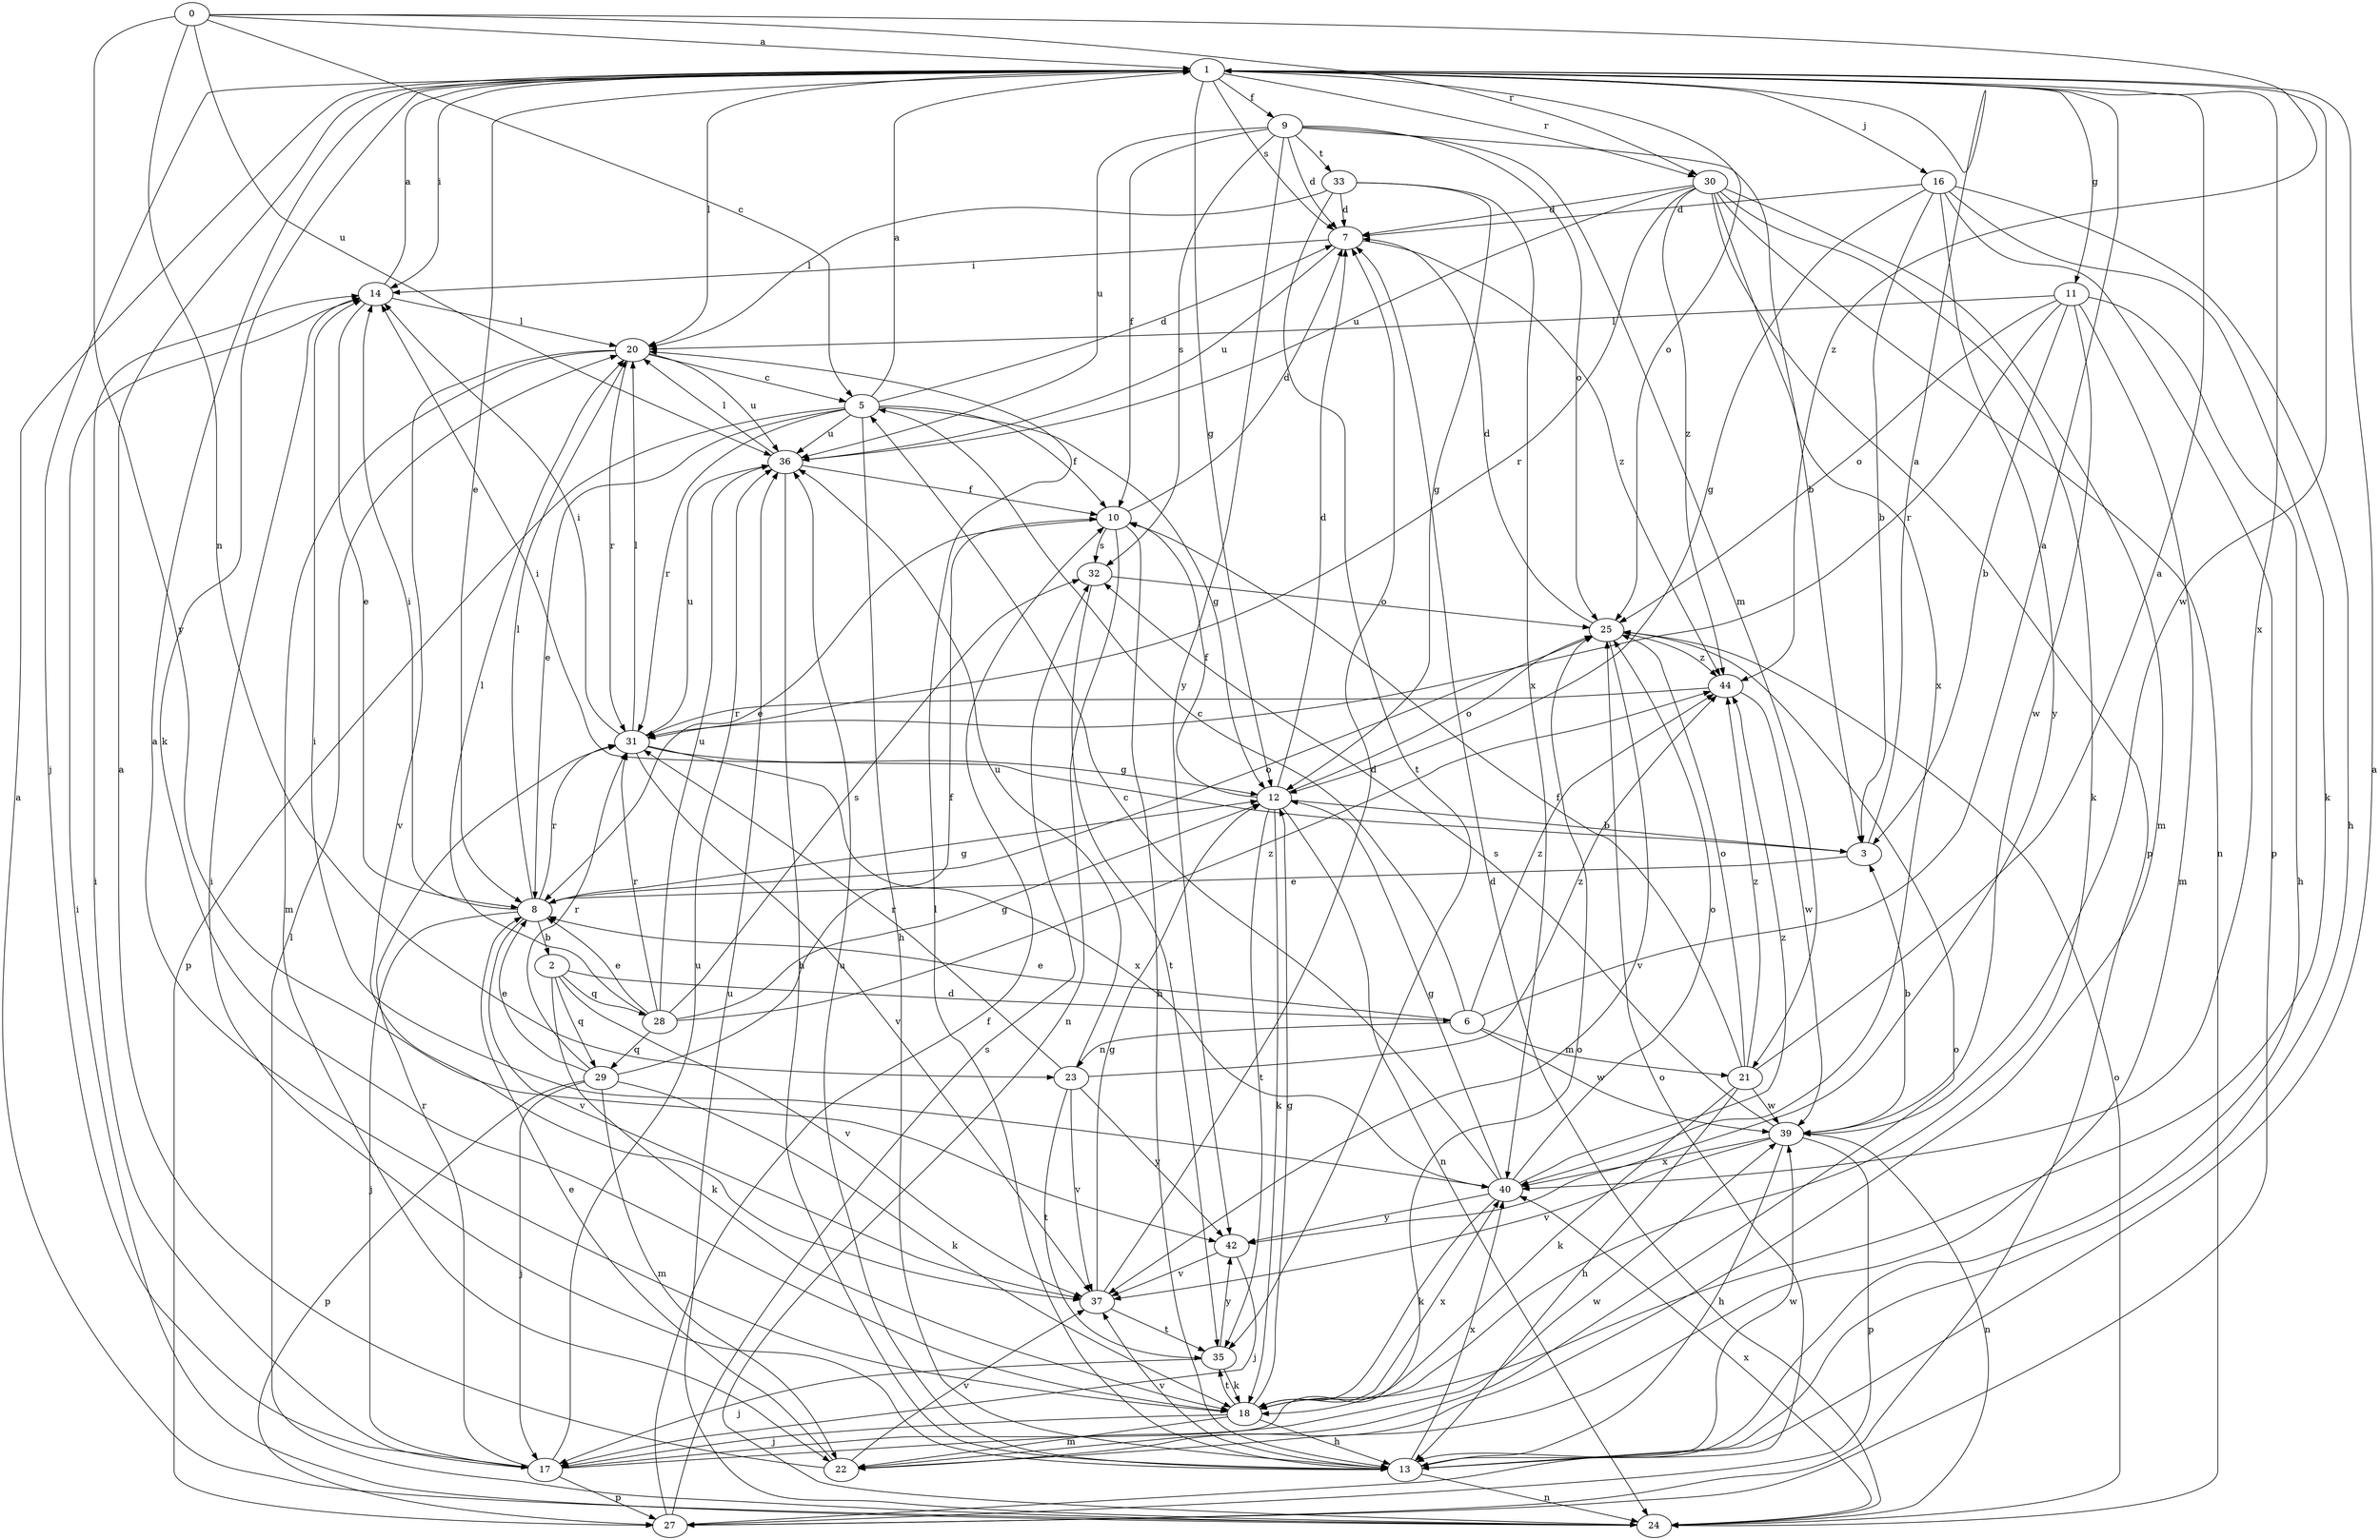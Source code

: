 strict digraph  {
0;
1;
2;
3;
5;
6;
7;
8;
9;
10;
11;
12;
13;
14;
16;
17;
18;
20;
21;
22;
23;
24;
25;
27;
28;
29;
30;
31;
32;
33;
35;
36;
37;
39;
40;
42;
44;
0 -> 1  [label=a];
0 -> 5  [label=c];
0 -> 23  [label=n];
0 -> 30  [label=r];
0 -> 36  [label=u];
0 -> 42  [label=y];
0 -> 44  [label=z];
1 -> 8  [label=e];
1 -> 9  [label=f];
1 -> 11  [label=g];
1 -> 12  [label=g];
1 -> 14  [label=i];
1 -> 16  [label=j];
1 -> 17  [label=j];
1 -> 18  [label=k];
1 -> 20  [label=l];
1 -> 25  [label=o];
1 -> 30  [label=r];
1 -> 39  [label=w];
1 -> 40  [label=x];
1 -> 7  [label=s];
2 -> 6  [label=d];
2 -> 18  [label=k];
2 -> 28  [label=q];
2 -> 29  [label=q];
2 -> 37  [label=v];
3 -> 1  [label=a];
3 -> 8  [label=e];
3 -> 14  [label=i];
5 -> 1  [label=a];
5 -> 7  [label=d];
5 -> 8  [label=e];
5 -> 10  [label=f];
5 -> 12  [label=g];
5 -> 13  [label=h];
5 -> 27  [label=p];
5 -> 31  [label=r];
5 -> 36  [label=u];
6 -> 1  [label=a];
6 -> 5  [label=c];
6 -> 8  [label=e];
6 -> 21  [label=m];
6 -> 23  [label=n];
6 -> 39  [label=w];
6 -> 44  [label=z];
7 -> 14  [label=i];
7 -> 36  [label=u];
7 -> 44  [label=z];
8 -> 2  [label=b];
8 -> 12  [label=g];
8 -> 14  [label=i];
8 -> 17  [label=j];
8 -> 20  [label=l];
8 -> 25  [label=o];
8 -> 31  [label=r];
8 -> 37  [label=v];
9 -> 3  [label=b];
9 -> 7  [label=d];
9 -> 10  [label=f];
9 -> 21  [label=m];
9 -> 25  [label=o];
9 -> 32  [label=s];
9 -> 33  [label=t];
9 -> 36  [label=u];
9 -> 42  [label=y];
10 -> 7  [label=d];
10 -> 8  [label=e];
10 -> 13  [label=h];
10 -> 24  [label=n];
10 -> 32  [label=s];
11 -> 3  [label=b];
11 -> 13  [label=h];
11 -> 20  [label=l];
11 -> 22  [label=m];
11 -> 25  [label=o];
11 -> 31  [label=r];
11 -> 39  [label=w];
12 -> 3  [label=b];
12 -> 7  [label=d];
12 -> 10  [label=f];
12 -> 18  [label=k];
12 -> 24  [label=n];
12 -> 25  [label=o];
12 -> 35  [label=t];
13 -> 1  [label=a];
13 -> 14  [label=i];
13 -> 20  [label=l];
13 -> 24  [label=n];
13 -> 36  [label=u];
13 -> 37  [label=v];
13 -> 39  [label=w];
13 -> 40  [label=x];
14 -> 1  [label=a];
14 -> 8  [label=e];
14 -> 20  [label=l];
16 -> 3  [label=b];
16 -> 7  [label=d];
16 -> 12  [label=g];
16 -> 13  [label=h];
16 -> 18  [label=k];
16 -> 27  [label=p];
16 -> 42  [label=y];
17 -> 14  [label=i];
17 -> 25  [label=o];
17 -> 27  [label=p];
17 -> 31  [label=r];
17 -> 36  [label=u];
17 -> 39  [label=w];
18 -> 1  [label=a];
18 -> 12  [label=g];
18 -> 13  [label=h];
18 -> 17  [label=j];
18 -> 22  [label=m];
18 -> 35  [label=t];
18 -> 40  [label=x];
20 -> 5  [label=c];
20 -> 22  [label=m];
20 -> 31  [label=r];
20 -> 36  [label=u];
20 -> 37  [label=v];
21 -> 1  [label=a];
21 -> 10  [label=f];
21 -> 13  [label=h];
21 -> 18  [label=k];
21 -> 25  [label=o];
21 -> 39  [label=w];
21 -> 44  [label=z];
22 -> 1  [label=a];
22 -> 8  [label=e];
22 -> 25  [label=o];
22 -> 37  [label=v];
23 -> 31  [label=r];
23 -> 35  [label=t];
23 -> 36  [label=u];
23 -> 37  [label=v];
23 -> 42  [label=y];
23 -> 44  [label=z];
24 -> 1  [label=a];
24 -> 7  [label=d];
24 -> 14  [label=i];
24 -> 20  [label=l];
24 -> 25  [label=o];
24 -> 36  [label=u];
24 -> 40  [label=x];
25 -> 7  [label=d];
25 -> 37  [label=v];
25 -> 44  [label=z];
27 -> 10  [label=f];
27 -> 25  [label=o];
27 -> 32  [label=s];
28 -> 8  [label=e];
28 -> 12  [label=g];
28 -> 20  [label=l];
28 -> 29  [label=q];
28 -> 31  [label=r];
28 -> 32  [label=s];
28 -> 36  [label=u];
28 -> 44  [label=z];
29 -> 8  [label=e];
29 -> 10  [label=f];
29 -> 17  [label=j];
29 -> 18  [label=k];
29 -> 22  [label=m];
29 -> 27  [label=p];
29 -> 31  [label=r];
30 -> 7  [label=d];
30 -> 18  [label=k];
30 -> 22  [label=m];
30 -> 24  [label=n];
30 -> 27  [label=p];
30 -> 31  [label=r];
30 -> 36  [label=u];
30 -> 40  [label=x];
30 -> 44  [label=z];
31 -> 12  [label=g];
31 -> 14  [label=i];
31 -> 20  [label=l];
31 -> 36  [label=u];
31 -> 37  [label=v];
31 -> 40  [label=x];
32 -> 25  [label=o];
32 -> 35  [label=t];
33 -> 7  [label=d];
33 -> 12  [label=g];
33 -> 20  [label=l];
33 -> 35  [label=t];
33 -> 40  [label=x];
35 -> 17  [label=j];
35 -> 18  [label=k];
35 -> 42  [label=y];
36 -> 10  [label=f];
36 -> 13  [label=h];
36 -> 20  [label=l];
37 -> 7  [label=d];
37 -> 12  [label=g];
37 -> 35  [label=t];
39 -> 3  [label=b];
39 -> 13  [label=h];
39 -> 24  [label=n];
39 -> 27  [label=p];
39 -> 32  [label=s];
39 -> 37  [label=v];
39 -> 40  [label=x];
40 -> 5  [label=c];
40 -> 12  [label=g];
40 -> 14  [label=i];
40 -> 18  [label=k];
40 -> 25  [label=o];
40 -> 42  [label=y];
40 -> 44  [label=z];
42 -> 17  [label=j];
42 -> 37  [label=v];
44 -> 31  [label=r];
44 -> 39  [label=w];
}
